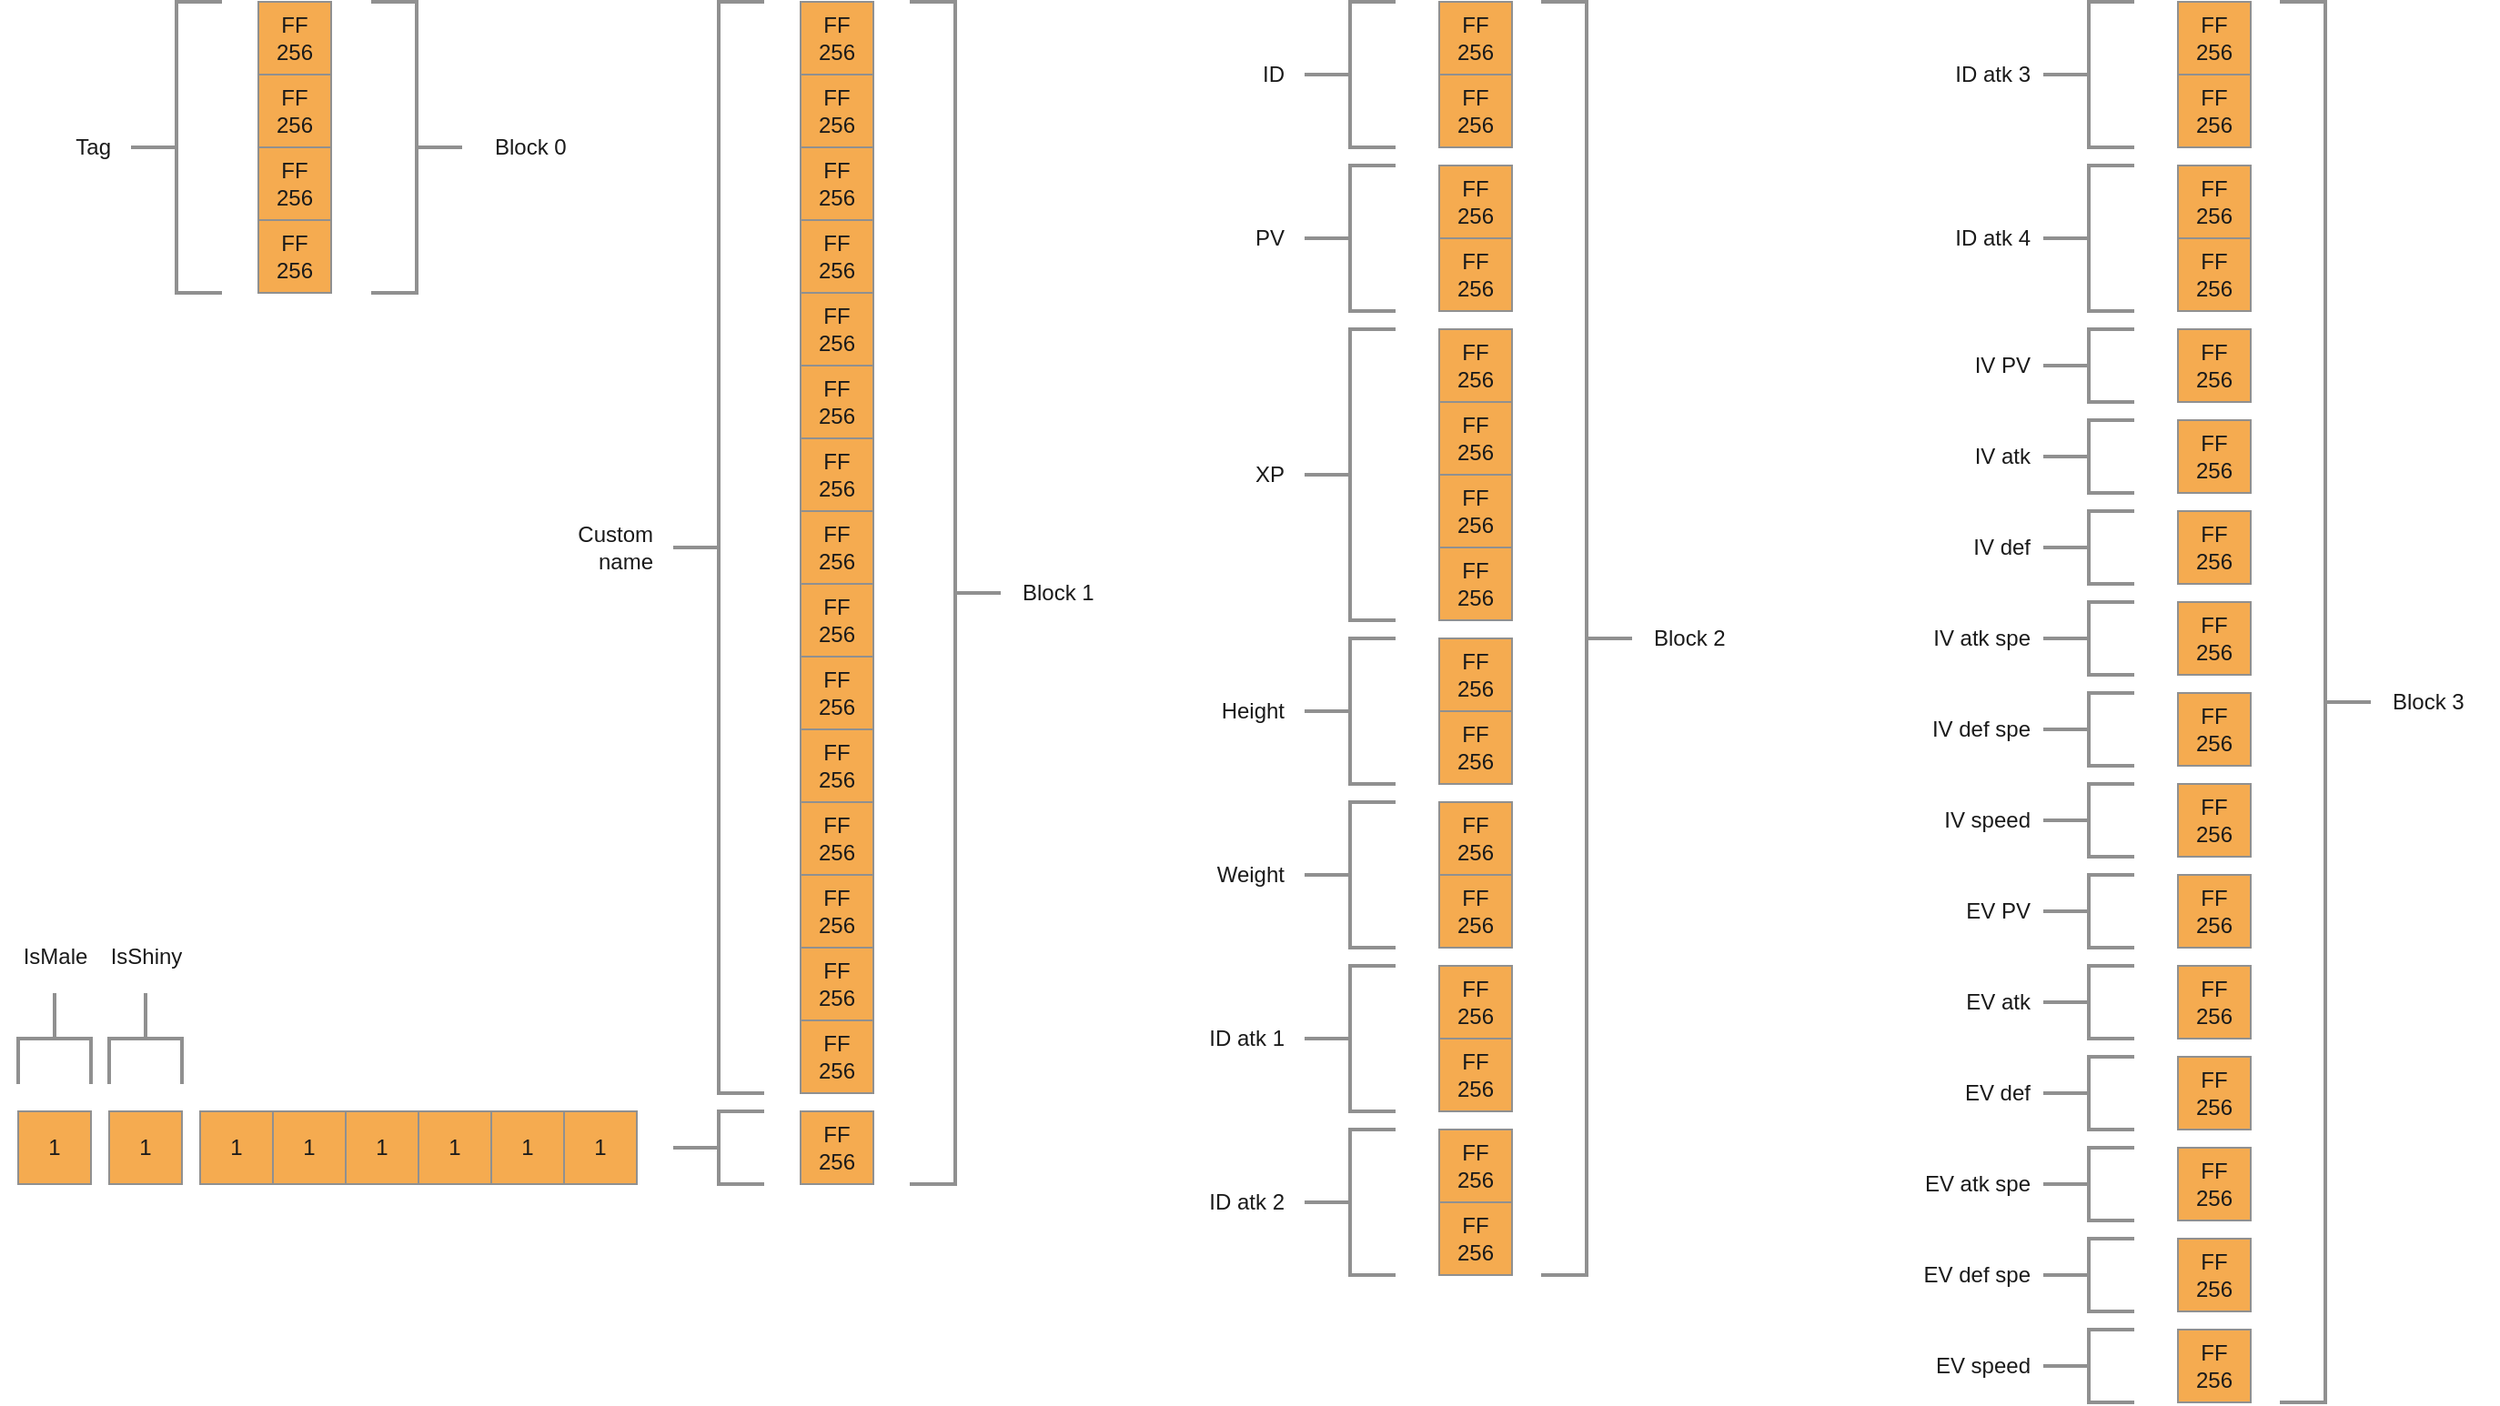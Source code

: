 <mxfile version="22.1.16" type="device">
  <diagram name="Page-1" id="fNJxJ_ZL7ugiNUzL1Xjg">
    <mxGraphModel dx="2474" dy="1196" grid="1" gridSize="10" guides="1" tooltips="1" connect="1" arrows="1" fold="1" page="0" pageScale="1" pageWidth="827" pageHeight="1169" background="#ffffff" math="0" shadow="0">
      <root>
        <mxCell id="0" />
        <mxCell id="1" parent="0" />
        <mxCell id="mfL0TyV-P2WpPhHrdN5V-8" value="FF&lt;br&gt;256" style="whiteSpace=wrap;html=1;aspect=fixed;labelBackgroundColor=none;fillColor=#F5AB50;strokeColor=#909090;fontColor=#1A1A1A;" parent="1" vertex="1">
          <mxGeometry x="150" y="170" width="40" height="40" as="geometry" />
        </mxCell>
        <mxCell id="mfL0TyV-P2WpPhHrdN5V-9" value="FF&lt;br&gt;256" style="whiteSpace=wrap;html=1;aspect=fixed;labelBackgroundColor=none;fillColor=#F5AB50;strokeColor=#909090;fontColor=#1A1A1A;" parent="1" vertex="1">
          <mxGeometry x="150" y="210" width="40" height="40" as="geometry" />
        </mxCell>
        <mxCell id="mfL0TyV-P2WpPhHrdN5V-10" value="FF&lt;br&gt;256" style="whiteSpace=wrap;html=1;aspect=fixed;labelBackgroundColor=none;fillColor=#F5AB50;strokeColor=#909090;fontColor=#1A1A1A;" parent="1" vertex="1">
          <mxGeometry x="150" y="250" width="40" height="40" as="geometry" />
        </mxCell>
        <mxCell id="mfL0TyV-P2WpPhHrdN5V-11" value="FF&lt;br&gt;256" style="whiteSpace=wrap;html=1;aspect=fixed;labelBackgroundColor=none;fillColor=#F5AB50;strokeColor=#909090;fontColor=#1A1A1A;" parent="1" vertex="1">
          <mxGeometry x="150" y="290" width="40" height="40" as="geometry" />
        </mxCell>
        <mxCell id="mfL0TyV-P2WpPhHrdN5V-16" value="FF&lt;br&gt;256" style="whiteSpace=wrap;html=1;aspect=fixed;labelBackgroundColor=none;fillColor=#F5AB50;strokeColor=#909090;fontColor=#1A1A1A;" parent="1" vertex="1">
          <mxGeometry x="150" y="330" width="40" height="40" as="geometry" />
        </mxCell>
        <mxCell id="mfL0TyV-P2WpPhHrdN5V-17" value="FF&lt;br&gt;256" style="whiteSpace=wrap;html=1;aspect=fixed;labelBackgroundColor=none;fillColor=#F5AB50;strokeColor=#909090;fontColor=#1A1A1A;" parent="1" vertex="1">
          <mxGeometry x="150" y="370" width="40" height="40" as="geometry" />
        </mxCell>
        <mxCell id="mfL0TyV-P2WpPhHrdN5V-18" value="FF&lt;br&gt;256" style="whiteSpace=wrap;html=1;aspect=fixed;labelBackgroundColor=none;fillColor=#F5AB50;strokeColor=#909090;fontColor=#1A1A1A;" parent="1" vertex="1">
          <mxGeometry x="150" y="410" width="40" height="40" as="geometry" />
        </mxCell>
        <mxCell id="mfL0TyV-P2WpPhHrdN5V-19" value="FF&lt;br&gt;256" style="whiteSpace=wrap;html=1;aspect=fixed;labelBackgroundColor=none;fillColor=#F5AB50;strokeColor=#909090;fontColor=#1A1A1A;" parent="1" vertex="1">
          <mxGeometry x="150" y="450" width="40" height="40" as="geometry" />
        </mxCell>
        <mxCell id="mfL0TyV-P2WpPhHrdN5V-20" value="FF&lt;br&gt;256" style="whiteSpace=wrap;html=1;aspect=fixed;labelBackgroundColor=none;fillColor=#F5AB50;strokeColor=#909090;fontColor=#1A1A1A;" parent="1" vertex="1">
          <mxGeometry x="150" y="490" width="40" height="40" as="geometry" />
        </mxCell>
        <mxCell id="mfL0TyV-P2WpPhHrdN5V-21" value="FF&lt;br&gt;256" style="whiteSpace=wrap;html=1;aspect=fixed;labelBackgroundColor=none;fillColor=#F5AB50;strokeColor=#909090;fontColor=#1A1A1A;" parent="1" vertex="1">
          <mxGeometry x="150" y="530" width="40" height="40" as="geometry" />
        </mxCell>
        <mxCell id="mfL0TyV-P2WpPhHrdN5V-22" value="FF&lt;br&gt;256" style="whiteSpace=wrap;html=1;aspect=fixed;labelBackgroundColor=none;fillColor=#F5AB50;strokeColor=#909090;fontColor=#1A1A1A;" parent="1" vertex="1">
          <mxGeometry x="150" y="570" width="40" height="40" as="geometry" />
        </mxCell>
        <mxCell id="mfL0TyV-P2WpPhHrdN5V-23" value="FF&lt;br&gt;256" style="whiteSpace=wrap;html=1;aspect=fixed;labelBackgroundColor=none;fillColor=#F5AB50;strokeColor=#909090;fontColor=#1A1A1A;" parent="1" vertex="1">
          <mxGeometry x="150" y="620" width="40" height="40" as="geometry" />
        </mxCell>
        <mxCell id="mfL0TyV-P2WpPhHrdN5V-24" value="" style="strokeWidth=2;html=1;shape=mxgraph.flowchart.annotation_2;align=left;labelPosition=right;pointerEvents=1;labelBackgroundColor=none;fillColor=#F5AB50;strokeColor=#909090;fontColor=#1A1A1A;" parent="1" vertex="1">
          <mxGeometry x="80" y="10" width="50" height="600" as="geometry" />
        </mxCell>
        <mxCell id="mfL0TyV-P2WpPhHrdN5V-25" value="Custom&lt;br&gt;name" style="text;html=1;align=right;verticalAlign=middle;resizable=0;points=[];autosize=1;strokeColor=none;fillColor=none;labelBackgroundColor=none;fontColor=#1A1A1A;" parent="1" vertex="1">
          <mxGeometry x="10" y="290" width="60" height="40" as="geometry" />
        </mxCell>
        <mxCell id="mfL0TyV-P2WpPhHrdN5V-26" value="FF&lt;br&gt;256" style="whiteSpace=wrap;html=1;aspect=fixed;labelBackgroundColor=none;fillColor=#F5AB50;strokeColor=#909090;fontColor=#1A1A1A;" parent="1" vertex="1">
          <mxGeometry x="501" y="10" width="40" height="40" as="geometry" />
        </mxCell>
        <mxCell id="mfL0TyV-P2WpPhHrdN5V-27" value="FF&lt;br&gt;256" style="whiteSpace=wrap;html=1;aspect=fixed;labelBackgroundColor=none;fillColor=#F5AB50;strokeColor=#909090;fontColor=#1A1A1A;" parent="1" vertex="1">
          <mxGeometry x="501" y="50" width="40" height="40" as="geometry" />
        </mxCell>
        <mxCell id="mfL0TyV-P2WpPhHrdN5V-28" value="" style="strokeWidth=2;html=1;shape=mxgraph.flowchart.annotation_2;align=left;labelPosition=right;pointerEvents=1;labelBackgroundColor=none;fillColor=#F5AB50;strokeColor=#909090;fontColor=#1A1A1A;" parent="1" vertex="1">
          <mxGeometry x="427" y="10" width="50" height="80" as="geometry" />
        </mxCell>
        <mxCell id="mfL0TyV-P2WpPhHrdN5V-29" value="ID" style="text;html=1;align=right;verticalAlign=middle;resizable=0;points=[];autosize=1;strokeColor=none;fillColor=none;labelBackgroundColor=none;fontColor=#1A1A1A;" parent="1" vertex="1">
          <mxGeometry x="377" y="35" width="40" height="30" as="geometry" />
        </mxCell>
        <mxCell id="mfL0TyV-P2WpPhHrdN5V-30" value="FF&lt;br&gt;256" style="whiteSpace=wrap;html=1;aspect=fixed;labelBackgroundColor=none;fillColor=#F5AB50;strokeColor=#909090;fontColor=#1A1A1A;" parent="1" vertex="1">
          <mxGeometry x="501" y="100" width="40" height="40" as="geometry" />
        </mxCell>
        <mxCell id="mfL0TyV-P2WpPhHrdN5V-31" value="FF&lt;br&gt;256" style="whiteSpace=wrap;html=1;aspect=fixed;labelBackgroundColor=none;fillColor=#F5AB50;strokeColor=#909090;fontColor=#1A1A1A;" parent="1" vertex="1">
          <mxGeometry x="501" y="140" width="40" height="40" as="geometry" />
        </mxCell>
        <mxCell id="mfL0TyV-P2WpPhHrdN5V-32" value="" style="strokeWidth=2;html=1;shape=mxgraph.flowchart.annotation_2;align=left;labelPosition=right;pointerEvents=1;labelBackgroundColor=none;fillColor=#F5AB50;strokeColor=#909090;fontColor=#1A1A1A;" parent="1" vertex="1">
          <mxGeometry x="427" y="100" width="50" height="80" as="geometry" />
        </mxCell>
        <mxCell id="mfL0TyV-P2WpPhHrdN5V-33" value="PV" style="text;html=1;align=right;verticalAlign=middle;resizable=0;points=[];autosize=1;strokeColor=none;fillColor=none;labelBackgroundColor=none;fontColor=#1A1A1A;" parent="1" vertex="1">
          <mxGeometry x="377" y="125" width="40" height="30" as="geometry" />
        </mxCell>
        <mxCell id="mfL0TyV-P2WpPhHrdN5V-34" value="FF&lt;br&gt;256" style="whiteSpace=wrap;html=1;aspect=fixed;labelBackgroundColor=none;fillColor=#F5AB50;strokeColor=#909090;fontColor=#1A1A1A;" parent="1" vertex="1">
          <mxGeometry x="501" y="190" width="40" height="40" as="geometry" />
        </mxCell>
        <mxCell id="mfL0TyV-P2WpPhHrdN5V-35" value="FF&lt;br&gt;256" style="whiteSpace=wrap;html=1;aspect=fixed;labelBackgroundColor=none;fillColor=#F5AB50;strokeColor=#909090;fontColor=#1A1A1A;" parent="1" vertex="1">
          <mxGeometry x="501" y="230" width="40" height="40" as="geometry" />
        </mxCell>
        <mxCell id="mfL0TyV-P2WpPhHrdN5V-36" value="" style="strokeWidth=2;html=1;shape=mxgraph.flowchart.annotation_2;align=left;labelPosition=right;pointerEvents=1;labelBackgroundColor=none;fillColor=#F5AB50;strokeColor=#909090;fontColor=#1A1A1A;" parent="1" vertex="1">
          <mxGeometry x="427" y="190" width="50" height="160" as="geometry" />
        </mxCell>
        <mxCell id="mfL0TyV-P2WpPhHrdN5V-37" value="XP" style="text;html=1;align=right;verticalAlign=middle;resizable=0;points=[];autosize=1;strokeColor=none;fillColor=none;labelBackgroundColor=none;fontColor=#1A1A1A;" parent="1" vertex="1">
          <mxGeometry x="377" y="255" width="40" height="30" as="geometry" />
        </mxCell>
        <mxCell id="mfL0TyV-P2WpPhHrdN5V-38" value="FF&lt;br&gt;256" style="whiteSpace=wrap;html=1;aspect=fixed;labelBackgroundColor=none;fillColor=#F5AB50;strokeColor=#909090;fontColor=#1A1A1A;" parent="1" vertex="1">
          <mxGeometry x="501" y="270" width="40" height="40" as="geometry" />
        </mxCell>
        <mxCell id="mfL0TyV-P2WpPhHrdN5V-39" value="FF&lt;br&gt;256" style="whiteSpace=wrap;html=1;aspect=fixed;labelBackgroundColor=none;fillColor=#F5AB50;strokeColor=#909090;fontColor=#1A1A1A;" parent="1" vertex="1">
          <mxGeometry x="501" y="310" width="40" height="40" as="geometry" />
        </mxCell>
        <mxCell id="mfL0TyV-P2WpPhHrdN5V-40" value="FF&lt;br&gt;256" style="whiteSpace=wrap;html=1;aspect=fixed;labelBackgroundColor=none;fillColor=#F5AB50;strokeColor=#909090;fontColor=#1A1A1A;" parent="1" vertex="1">
          <mxGeometry x="501" y="360" width="40" height="40" as="geometry" />
        </mxCell>
        <mxCell id="mfL0TyV-P2WpPhHrdN5V-41" value="FF&lt;br&gt;256" style="whiteSpace=wrap;html=1;aspect=fixed;labelBackgroundColor=none;fillColor=#F5AB50;strokeColor=#909090;fontColor=#1A1A1A;" parent="1" vertex="1">
          <mxGeometry x="501" y="400" width="40" height="40" as="geometry" />
        </mxCell>
        <mxCell id="mfL0TyV-P2WpPhHrdN5V-42" value="" style="strokeWidth=2;html=1;shape=mxgraph.flowchart.annotation_2;align=left;labelPosition=right;pointerEvents=1;labelBackgroundColor=none;fillColor=#F5AB50;strokeColor=#909090;fontColor=#1A1A1A;" parent="1" vertex="1">
          <mxGeometry x="427" y="360" width="50" height="80" as="geometry" />
        </mxCell>
        <mxCell id="mfL0TyV-P2WpPhHrdN5V-43" value="Height" style="text;html=1;align=right;verticalAlign=middle;resizable=0;points=[];autosize=1;strokeColor=none;fillColor=none;labelBackgroundColor=none;fontColor=#1A1A1A;" parent="1" vertex="1">
          <mxGeometry x="357" y="385" width="60" height="30" as="geometry" />
        </mxCell>
        <mxCell id="mfL0TyV-P2WpPhHrdN5V-44" value="FF&lt;br&gt;256" style="whiteSpace=wrap;html=1;aspect=fixed;labelBackgroundColor=none;fillColor=#F5AB50;strokeColor=#909090;fontColor=#1A1A1A;" parent="1" vertex="1">
          <mxGeometry x="501" y="450" width="40" height="40" as="geometry" />
        </mxCell>
        <mxCell id="mfL0TyV-P2WpPhHrdN5V-45" value="FF&lt;br&gt;256" style="whiteSpace=wrap;html=1;aspect=fixed;labelBackgroundColor=none;fillColor=#F5AB50;strokeColor=#909090;fontColor=#1A1A1A;" parent="1" vertex="1">
          <mxGeometry x="501" y="490" width="40" height="40" as="geometry" />
        </mxCell>
        <mxCell id="mfL0TyV-P2WpPhHrdN5V-46" value="" style="strokeWidth=2;html=1;shape=mxgraph.flowchart.annotation_2;align=left;labelPosition=right;pointerEvents=1;labelBackgroundColor=none;fillColor=#F5AB50;strokeColor=#909090;fontColor=#1A1A1A;" parent="1" vertex="1">
          <mxGeometry x="427" y="450" width="50" height="80" as="geometry" />
        </mxCell>
        <mxCell id="mfL0TyV-P2WpPhHrdN5V-47" value="Weight" style="text;html=1;align=right;verticalAlign=middle;resizable=0;points=[];autosize=1;strokeColor=none;fillColor=none;labelBackgroundColor=none;fontColor=#1A1A1A;" parent="1" vertex="1">
          <mxGeometry x="357" y="475" width="60" height="30" as="geometry" />
        </mxCell>
        <mxCell id="mfL0TyV-P2WpPhHrdN5V-48" value="FF&lt;br&gt;256" style="whiteSpace=wrap;html=1;aspect=fixed;labelBackgroundColor=none;fillColor=#F5AB50;strokeColor=#909090;fontColor=#1A1A1A;" parent="1" vertex="1">
          <mxGeometry x="501" y="540" width="40" height="40" as="geometry" />
        </mxCell>
        <mxCell id="mfL0TyV-P2WpPhHrdN5V-49" value="FF&lt;br&gt;256" style="whiteSpace=wrap;html=1;aspect=fixed;labelBackgroundColor=none;fillColor=#F5AB50;strokeColor=#909090;fontColor=#1A1A1A;" parent="1" vertex="1">
          <mxGeometry x="501" y="580" width="40" height="40" as="geometry" />
        </mxCell>
        <mxCell id="mfL0TyV-P2WpPhHrdN5V-50" value="" style="strokeWidth=2;html=1;shape=mxgraph.flowchart.annotation_2;align=left;labelPosition=right;pointerEvents=1;labelBackgroundColor=none;fillColor=#F5AB50;strokeColor=#909090;fontColor=#1A1A1A;" parent="1" vertex="1">
          <mxGeometry x="427" y="540" width="50" height="80" as="geometry" />
        </mxCell>
        <mxCell id="mfL0TyV-P2WpPhHrdN5V-51" value="ID atk 1" style="text;html=1;align=right;verticalAlign=middle;resizable=0;points=[];autosize=1;strokeColor=none;fillColor=none;labelBackgroundColor=none;fontColor=#1A1A1A;" parent="1" vertex="1">
          <mxGeometry x="357" y="565" width="60" height="30" as="geometry" />
        </mxCell>
        <mxCell id="mfL0TyV-P2WpPhHrdN5V-52" value="FF&lt;br&gt;256" style="whiteSpace=wrap;html=1;aspect=fixed;labelBackgroundColor=none;fillColor=#F5AB50;strokeColor=#909090;fontColor=#1A1A1A;" parent="1" vertex="1">
          <mxGeometry x="501" y="630" width="40" height="40" as="geometry" />
        </mxCell>
        <mxCell id="mfL0TyV-P2WpPhHrdN5V-53" value="FF&lt;br&gt;256" style="whiteSpace=wrap;html=1;aspect=fixed;labelBackgroundColor=none;fillColor=#F5AB50;strokeColor=#909090;fontColor=#1A1A1A;" parent="1" vertex="1">
          <mxGeometry x="501" y="670" width="40" height="40" as="geometry" />
        </mxCell>
        <mxCell id="mfL0TyV-P2WpPhHrdN5V-54" value="" style="strokeWidth=2;html=1;shape=mxgraph.flowchart.annotation_2;align=left;labelPosition=right;pointerEvents=1;labelBackgroundColor=none;fillColor=#F5AB50;strokeColor=#909090;fontColor=#1A1A1A;" parent="1" vertex="1">
          <mxGeometry x="427" y="630" width="50" height="80" as="geometry" />
        </mxCell>
        <mxCell id="mfL0TyV-P2WpPhHrdN5V-55" value="ID atk 2" style="text;html=1;align=right;verticalAlign=middle;resizable=0;points=[];autosize=1;strokeColor=none;fillColor=none;labelBackgroundColor=none;fontColor=#1A1A1A;" parent="1" vertex="1">
          <mxGeometry x="357" y="655" width="60" height="30" as="geometry" />
        </mxCell>
        <mxCell id="mfL0TyV-P2WpPhHrdN5V-56" value="FF&lt;br&gt;256" style="whiteSpace=wrap;html=1;aspect=fixed;labelBackgroundColor=none;fillColor=#F5AB50;strokeColor=#909090;fontColor=#1A1A1A;" parent="1" vertex="1">
          <mxGeometry x="907" y="10" width="40" height="40" as="geometry" />
        </mxCell>
        <mxCell id="mfL0TyV-P2WpPhHrdN5V-57" value="FF&lt;br&gt;256" style="whiteSpace=wrap;html=1;aspect=fixed;labelBackgroundColor=none;fillColor=#F5AB50;strokeColor=#909090;fontColor=#1A1A1A;" parent="1" vertex="1">
          <mxGeometry x="907" y="50" width="40" height="40" as="geometry" />
        </mxCell>
        <mxCell id="mfL0TyV-P2WpPhHrdN5V-58" value="" style="strokeWidth=2;html=1;shape=mxgraph.flowchart.annotation_2;align=left;labelPosition=right;pointerEvents=1;labelBackgroundColor=none;fillColor=#F5AB50;strokeColor=#909090;fontColor=#1A1A1A;" parent="1" vertex="1">
          <mxGeometry x="833" y="10" width="50" height="80" as="geometry" />
        </mxCell>
        <mxCell id="mfL0TyV-P2WpPhHrdN5V-59" value="ID atk 3" style="text;html=1;align=right;verticalAlign=middle;resizable=0;points=[];autosize=1;strokeColor=none;fillColor=none;labelBackgroundColor=none;fontColor=#1A1A1A;" parent="1" vertex="1">
          <mxGeometry x="767" y="35" width="60" height="30" as="geometry" />
        </mxCell>
        <mxCell id="mfL0TyV-P2WpPhHrdN5V-60" value="FF&lt;br&gt;256" style="whiteSpace=wrap;html=1;aspect=fixed;labelBackgroundColor=none;fillColor=#F5AB50;strokeColor=#909090;fontColor=#1A1A1A;" parent="1" vertex="1">
          <mxGeometry x="907" y="100" width="40" height="40" as="geometry" />
        </mxCell>
        <mxCell id="mfL0TyV-P2WpPhHrdN5V-61" value="FF&lt;br&gt;256" style="whiteSpace=wrap;html=1;aspect=fixed;labelBackgroundColor=none;fillColor=#F5AB50;strokeColor=#909090;fontColor=#1A1A1A;" parent="1" vertex="1">
          <mxGeometry x="907" y="140" width="40" height="40" as="geometry" />
        </mxCell>
        <mxCell id="mfL0TyV-P2WpPhHrdN5V-62" value="" style="strokeWidth=2;html=1;shape=mxgraph.flowchart.annotation_2;align=left;labelPosition=right;pointerEvents=1;labelBackgroundColor=none;fillColor=#F5AB50;strokeColor=#909090;fontColor=#1A1A1A;" parent="1" vertex="1">
          <mxGeometry x="833" y="100" width="50" height="80" as="geometry" />
        </mxCell>
        <mxCell id="mfL0TyV-P2WpPhHrdN5V-63" value="ID atk 4" style="text;html=1;align=right;verticalAlign=middle;resizable=0;points=[];autosize=1;strokeColor=none;fillColor=none;labelBackgroundColor=none;fontColor=#1A1A1A;" parent="1" vertex="1">
          <mxGeometry x="767" y="125" width="60" height="30" as="geometry" />
        </mxCell>
        <mxCell id="mfL0TyV-P2WpPhHrdN5V-64" value="FF&lt;br&gt;256" style="whiteSpace=wrap;html=1;aspect=fixed;labelBackgroundColor=none;fillColor=#F5AB50;strokeColor=#909090;fontColor=#1A1A1A;" parent="1" vertex="1">
          <mxGeometry x="907" y="190" width="40" height="40" as="geometry" />
        </mxCell>
        <mxCell id="mfL0TyV-P2WpPhHrdN5V-66" value="" style="strokeWidth=2;html=1;shape=mxgraph.flowchart.annotation_2;align=left;labelPosition=right;pointerEvents=1;labelBackgroundColor=none;fillColor=#F5AB50;strokeColor=#909090;fontColor=#1A1A1A;" parent="1" vertex="1">
          <mxGeometry x="833" y="190" width="50" height="40" as="geometry" />
        </mxCell>
        <mxCell id="mfL0TyV-P2WpPhHrdN5V-67" value="IV PV" style="text;html=1;align=right;verticalAlign=middle;resizable=0;points=[];autosize=1;strokeColor=none;fillColor=none;labelBackgroundColor=none;fontColor=#1A1A1A;" parent="1" vertex="1">
          <mxGeometry x="777" y="195" width="50" height="30" as="geometry" />
        </mxCell>
        <mxCell id="mfL0TyV-P2WpPhHrdN5V-68" value="FF&lt;br&gt;256" style="whiteSpace=wrap;html=1;aspect=fixed;labelBackgroundColor=none;fillColor=#F5AB50;strokeColor=#909090;fontColor=#1A1A1A;" parent="1" vertex="1">
          <mxGeometry x="907" y="240" width="40" height="40" as="geometry" />
        </mxCell>
        <mxCell id="mfL0TyV-P2WpPhHrdN5V-69" value="" style="strokeWidth=2;html=1;shape=mxgraph.flowchart.annotation_2;align=left;labelPosition=right;pointerEvents=1;labelBackgroundColor=none;fillColor=#F5AB50;strokeColor=#909090;fontColor=#1A1A1A;" parent="1" vertex="1">
          <mxGeometry x="833" y="240" width="50" height="40" as="geometry" />
        </mxCell>
        <mxCell id="mfL0TyV-P2WpPhHrdN5V-70" value="IV atk" style="text;html=1;align=right;verticalAlign=middle;resizable=0;points=[];autosize=1;strokeColor=none;fillColor=none;labelBackgroundColor=none;fontColor=#1A1A1A;" parent="1" vertex="1">
          <mxGeometry x="777" y="245" width="50" height="30" as="geometry" />
        </mxCell>
        <mxCell id="mfL0TyV-P2WpPhHrdN5V-71" value="FF&lt;br&gt;256" style="whiteSpace=wrap;html=1;aspect=fixed;labelBackgroundColor=none;fillColor=#F5AB50;strokeColor=#909090;fontColor=#1A1A1A;" parent="1" vertex="1">
          <mxGeometry x="907" y="290" width="40" height="40" as="geometry" />
        </mxCell>
        <mxCell id="mfL0TyV-P2WpPhHrdN5V-72" value="" style="strokeWidth=2;html=1;shape=mxgraph.flowchart.annotation_2;align=left;labelPosition=right;pointerEvents=1;labelBackgroundColor=none;fillColor=#F5AB50;strokeColor=#909090;fontColor=#1A1A1A;" parent="1" vertex="1">
          <mxGeometry x="833" y="290" width="50" height="40" as="geometry" />
        </mxCell>
        <mxCell id="mfL0TyV-P2WpPhHrdN5V-73" value="IV def" style="text;html=1;align=right;verticalAlign=middle;resizable=0;points=[];autosize=1;strokeColor=none;fillColor=none;labelBackgroundColor=none;fontColor=#1A1A1A;" parent="1" vertex="1">
          <mxGeometry x="777" y="295" width="50" height="30" as="geometry" />
        </mxCell>
        <mxCell id="mfL0TyV-P2WpPhHrdN5V-78" value="FF&lt;br&gt;256" style="whiteSpace=wrap;html=1;aspect=fixed;labelBackgroundColor=none;fillColor=#F5AB50;strokeColor=#909090;fontColor=#1A1A1A;" parent="1" vertex="1">
          <mxGeometry x="907" y="340" width="40" height="40" as="geometry" />
        </mxCell>
        <mxCell id="mfL0TyV-P2WpPhHrdN5V-79" value="" style="strokeWidth=2;html=1;shape=mxgraph.flowchart.annotation_2;align=left;labelPosition=right;pointerEvents=1;labelBackgroundColor=none;fillColor=#F5AB50;strokeColor=#909090;fontColor=#1A1A1A;" parent="1" vertex="1">
          <mxGeometry x="833" y="340" width="50" height="40" as="geometry" />
        </mxCell>
        <mxCell id="mfL0TyV-P2WpPhHrdN5V-80" value="IV atk spe" style="text;html=1;align=right;verticalAlign=middle;resizable=0;points=[];autosize=1;strokeColor=none;fillColor=none;labelBackgroundColor=none;fontColor=#1A1A1A;" parent="1" vertex="1">
          <mxGeometry x="747" y="345" width="80" height="30" as="geometry" />
        </mxCell>
        <mxCell id="mfL0TyV-P2WpPhHrdN5V-81" value="FF&lt;br&gt;256" style="whiteSpace=wrap;html=1;aspect=fixed;labelBackgroundColor=none;fillColor=#F5AB50;strokeColor=#909090;fontColor=#1A1A1A;" parent="1" vertex="1">
          <mxGeometry x="907" y="390" width="40" height="40" as="geometry" />
        </mxCell>
        <mxCell id="mfL0TyV-P2WpPhHrdN5V-82" value="" style="strokeWidth=2;html=1;shape=mxgraph.flowchart.annotation_2;align=left;labelPosition=right;pointerEvents=1;labelBackgroundColor=none;fillColor=#F5AB50;strokeColor=#909090;fontColor=#1A1A1A;" parent="1" vertex="1">
          <mxGeometry x="833" y="390" width="50" height="40" as="geometry" />
        </mxCell>
        <mxCell id="mfL0TyV-P2WpPhHrdN5V-83" value="IV def spe" style="text;html=1;align=right;verticalAlign=middle;resizable=0;points=[];autosize=1;strokeColor=none;fillColor=none;labelBackgroundColor=none;fontColor=#1A1A1A;" parent="1" vertex="1">
          <mxGeometry x="747" y="395" width="80" height="30" as="geometry" />
        </mxCell>
        <mxCell id="mfL0TyV-P2WpPhHrdN5V-84" value="FF&lt;br&gt;256" style="whiteSpace=wrap;html=1;aspect=fixed;labelBackgroundColor=none;fillColor=#F5AB50;strokeColor=#909090;fontColor=#1A1A1A;" parent="1" vertex="1">
          <mxGeometry x="907" y="440" width="40" height="40" as="geometry" />
        </mxCell>
        <mxCell id="mfL0TyV-P2WpPhHrdN5V-85" value="" style="strokeWidth=2;html=1;shape=mxgraph.flowchart.annotation_2;align=left;labelPosition=right;pointerEvents=1;labelBackgroundColor=none;fillColor=#F5AB50;strokeColor=#909090;fontColor=#1A1A1A;" parent="1" vertex="1">
          <mxGeometry x="833" y="440" width="50" height="40" as="geometry" />
        </mxCell>
        <mxCell id="mfL0TyV-P2WpPhHrdN5V-86" value="IV speed" style="text;html=1;align=right;verticalAlign=middle;resizable=0;points=[];autosize=1;strokeColor=none;fillColor=none;labelBackgroundColor=none;fontColor=#1A1A1A;" parent="1" vertex="1">
          <mxGeometry x="757" y="445" width="70" height="30" as="geometry" />
        </mxCell>
        <mxCell id="mfL0TyV-P2WpPhHrdN5V-87" value="FF&lt;br&gt;256" style="whiteSpace=wrap;html=1;aspect=fixed;labelBackgroundColor=none;fillColor=#F5AB50;strokeColor=#909090;fontColor=#1A1A1A;" parent="1" vertex="1">
          <mxGeometry x="907" y="490" width="40" height="40" as="geometry" />
        </mxCell>
        <mxCell id="mfL0TyV-P2WpPhHrdN5V-88" value="" style="strokeWidth=2;html=1;shape=mxgraph.flowchart.annotation_2;align=left;labelPosition=right;pointerEvents=1;labelBackgroundColor=none;fillColor=#F5AB50;strokeColor=#909090;fontColor=#1A1A1A;" parent="1" vertex="1">
          <mxGeometry x="833" y="490" width="50" height="40" as="geometry" />
        </mxCell>
        <mxCell id="mfL0TyV-P2WpPhHrdN5V-89" value="EV PV" style="text;html=1;align=right;verticalAlign=middle;resizable=0;points=[];autosize=1;strokeColor=none;fillColor=none;labelBackgroundColor=none;fontColor=#1A1A1A;" parent="1" vertex="1">
          <mxGeometry x="767" y="495" width="60" height="30" as="geometry" />
        </mxCell>
        <mxCell id="mfL0TyV-P2WpPhHrdN5V-90" value="FF&lt;br&gt;256" style="whiteSpace=wrap;html=1;aspect=fixed;labelBackgroundColor=none;fillColor=#F5AB50;strokeColor=#909090;fontColor=#1A1A1A;" parent="1" vertex="1">
          <mxGeometry x="907" y="540" width="40" height="40" as="geometry" />
        </mxCell>
        <mxCell id="mfL0TyV-P2WpPhHrdN5V-91" value="" style="strokeWidth=2;html=1;shape=mxgraph.flowchart.annotation_2;align=left;labelPosition=right;pointerEvents=1;labelBackgroundColor=none;fillColor=#F5AB50;strokeColor=#909090;fontColor=#1A1A1A;" parent="1" vertex="1">
          <mxGeometry x="833" y="540" width="50" height="40" as="geometry" />
        </mxCell>
        <mxCell id="mfL0TyV-P2WpPhHrdN5V-92" value="EV atk" style="text;html=1;align=right;verticalAlign=middle;resizable=0;points=[];autosize=1;strokeColor=none;fillColor=none;labelBackgroundColor=none;fontColor=#1A1A1A;" parent="1" vertex="1">
          <mxGeometry x="767" y="545" width="60" height="30" as="geometry" />
        </mxCell>
        <mxCell id="mfL0TyV-P2WpPhHrdN5V-93" value="FF&lt;br&gt;256" style="whiteSpace=wrap;html=1;aspect=fixed;labelBackgroundColor=none;fillColor=#F5AB50;strokeColor=#909090;fontColor=#1A1A1A;" parent="1" vertex="1">
          <mxGeometry x="907" y="590" width="40" height="40" as="geometry" />
        </mxCell>
        <mxCell id="mfL0TyV-P2WpPhHrdN5V-94" value="" style="strokeWidth=2;html=1;shape=mxgraph.flowchart.annotation_2;align=left;labelPosition=right;pointerEvents=1;labelBackgroundColor=none;fillColor=#F5AB50;strokeColor=#909090;fontColor=#1A1A1A;" parent="1" vertex="1">
          <mxGeometry x="833" y="590" width="50" height="40" as="geometry" />
        </mxCell>
        <mxCell id="mfL0TyV-P2WpPhHrdN5V-95" value="EV def" style="text;html=1;align=right;verticalAlign=middle;resizable=0;points=[];autosize=1;strokeColor=none;fillColor=none;labelBackgroundColor=none;fontColor=#1A1A1A;" parent="1" vertex="1">
          <mxGeometry x="767" y="595" width="60" height="30" as="geometry" />
        </mxCell>
        <mxCell id="mfL0TyV-P2WpPhHrdN5V-96" value="FF&lt;br&gt;256" style="whiteSpace=wrap;html=1;aspect=fixed;labelBackgroundColor=none;fillColor=#F5AB50;strokeColor=#909090;fontColor=#1A1A1A;" parent="1" vertex="1">
          <mxGeometry x="907" y="640" width="40" height="40" as="geometry" />
        </mxCell>
        <mxCell id="mfL0TyV-P2WpPhHrdN5V-97" value="" style="strokeWidth=2;html=1;shape=mxgraph.flowchart.annotation_2;align=left;labelPosition=right;pointerEvents=1;labelBackgroundColor=none;fillColor=#F5AB50;strokeColor=#909090;fontColor=#1A1A1A;" parent="1" vertex="1">
          <mxGeometry x="833" y="640" width="50" height="40" as="geometry" />
        </mxCell>
        <mxCell id="mfL0TyV-P2WpPhHrdN5V-98" value="FF&lt;br&gt;256" style="whiteSpace=wrap;html=1;aspect=fixed;labelBackgroundColor=none;fillColor=#F5AB50;strokeColor=#909090;fontColor=#1A1A1A;" parent="1" vertex="1">
          <mxGeometry x="907" y="690" width="40" height="40" as="geometry" />
        </mxCell>
        <mxCell id="mfL0TyV-P2WpPhHrdN5V-99" value="" style="strokeWidth=2;html=1;shape=mxgraph.flowchart.annotation_2;align=left;labelPosition=right;pointerEvents=1;labelBackgroundColor=none;fillColor=#F5AB50;strokeColor=#909090;fontColor=#1A1A1A;" parent="1" vertex="1">
          <mxGeometry x="833" y="690" width="50" height="40" as="geometry" />
        </mxCell>
        <mxCell id="mfL0TyV-P2WpPhHrdN5V-100" value="FF&lt;br&gt;256" style="whiteSpace=wrap;html=1;aspect=fixed;labelBackgroundColor=none;fillColor=#F5AB50;strokeColor=#909090;fontColor=#1A1A1A;" parent="1" vertex="1">
          <mxGeometry x="907" y="740" width="40" height="40" as="geometry" />
        </mxCell>
        <mxCell id="mfL0TyV-P2WpPhHrdN5V-101" value="" style="strokeWidth=2;html=1;shape=mxgraph.flowchart.annotation_2;align=left;labelPosition=right;pointerEvents=1;labelBackgroundColor=none;fillColor=#F5AB50;strokeColor=#909090;fontColor=#1A1A1A;" parent="1" vertex="1">
          <mxGeometry x="833" y="740" width="50" height="40" as="geometry" />
        </mxCell>
        <mxCell id="mfL0TyV-P2WpPhHrdN5V-102" value="EV atk spe" style="text;html=1;align=right;verticalAlign=middle;resizable=0;points=[];autosize=1;strokeColor=none;fillColor=none;labelBackgroundColor=none;fontColor=#1A1A1A;" parent="1" vertex="1">
          <mxGeometry x="747" y="645" width="80" height="30" as="geometry" />
        </mxCell>
        <mxCell id="mfL0TyV-P2WpPhHrdN5V-103" value="EV def spe" style="text;html=1;align=right;verticalAlign=middle;resizable=0;points=[];autosize=1;strokeColor=none;fillColor=none;labelBackgroundColor=none;fontColor=#1A1A1A;" parent="1" vertex="1">
          <mxGeometry x="747" y="695" width="80" height="30" as="geometry" />
        </mxCell>
        <mxCell id="mfL0TyV-P2WpPhHrdN5V-104" value="EV speed" style="text;html=1;align=right;verticalAlign=middle;resizable=0;points=[];autosize=1;strokeColor=none;fillColor=none;labelBackgroundColor=none;fontColor=#1A1A1A;" parent="1" vertex="1">
          <mxGeometry x="747" y="745" width="80" height="30" as="geometry" />
        </mxCell>
        <mxCell id="mfL0TyV-P2WpPhHrdN5V-106" value="" style="strokeWidth=2;html=1;shape=mxgraph.flowchart.annotation_2;align=left;labelPosition=right;pointerEvents=1;rotation=-180;labelBackgroundColor=none;fillColor=#F5AB50;strokeColor=#909090;fontColor=#1A1A1A;" parent="1" vertex="1">
          <mxGeometry x="210" y="10" width="50" height="650" as="geometry" />
        </mxCell>
        <mxCell id="mfL0TyV-P2WpPhHrdN5V-107" value="Block 1" style="text;html=1;align=left;verticalAlign=middle;resizable=0;points=[];autosize=1;strokeColor=none;fillColor=none;labelBackgroundColor=none;fontColor=#1A1A1A;" parent="1" vertex="1">
          <mxGeometry x="270" y="320" width="60" height="30" as="geometry" />
        </mxCell>
        <mxCell id="mfL0TyV-P2WpPhHrdN5V-108" value="" style="strokeWidth=2;html=1;shape=mxgraph.flowchart.annotation_2;align=left;labelPosition=right;pointerEvents=1;rotation=-180;labelBackgroundColor=none;fillColor=#F5AB50;strokeColor=#909090;fontColor=#1A1A1A;" parent="1" vertex="1">
          <mxGeometry x="557" y="10" width="50" height="700" as="geometry" />
        </mxCell>
        <mxCell id="mfL0TyV-P2WpPhHrdN5V-109" value="Block 2" style="text;html=1;align=left;verticalAlign=middle;resizable=0;points=[];autosize=1;strokeColor=none;fillColor=none;labelBackgroundColor=none;fontColor=#1A1A1A;" parent="1" vertex="1">
          <mxGeometry x="617" y="345" width="60" height="30" as="geometry" />
        </mxCell>
        <mxCell id="mfL0TyV-P2WpPhHrdN5V-110" value="" style="strokeWidth=2;html=1;shape=mxgraph.flowchart.annotation_2;align=left;labelPosition=right;pointerEvents=1;rotation=-180;labelBackgroundColor=none;fillColor=#F5AB50;strokeColor=#909090;fontColor=#1A1A1A;" parent="1" vertex="1">
          <mxGeometry x="963" y="10" width="50" height="770" as="geometry" />
        </mxCell>
        <mxCell id="mfL0TyV-P2WpPhHrdN5V-111" value="Block 3" style="text;html=1;align=left;verticalAlign=middle;resizable=0;points=[];autosize=1;strokeColor=none;fillColor=none;labelBackgroundColor=none;fontColor=#1A1A1A;" parent="1" vertex="1">
          <mxGeometry x="1023" y="380" width="60" height="30" as="geometry" />
        </mxCell>
        <mxCell id="EzLNX4KlcgkMV2vG-WTn-1" value="" style="strokeWidth=2;html=1;shape=mxgraph.flowchart.annotation_2;align=left;labelPosition=right;pointerEvents=1;labelBackgroundColor=none;fillColor=#F5AB50;strokeColor=#909090;fontColor=#1A1A1A;" vertex="1" parent="1">
          <mxGeometry x="80" y="620" width="50" height="40" as="geometry" />
        </mxCell>
        <mxCell id="EzLNX4KlcgkMV2vG-WTn-2" value="1" style="whiteSpace=wrap;html=1;aspect=fixed;labelBackgroundColor=none;fillColor=#F5AB50;strokeColor=#909090;fontColor=#1A1A1A;" vertex="1" parent="1">
          <mxGeometry x="20" y="620" width="40" height="40" as="geometry" />
        </mxCell>
        <mxCell id="EzLNX4KlcgkMV2vG-WTn-3" value="1" style="whiteSpace=wrap;html=1;aspect=fixed;labelBackgroundColor=none;fillColor=#F5AB50;strokeColor=#909090;fontColor=#1A1A1A;" vertex="1" parent="1">
          <mxGeometry x="-20" y="620" width="40" height="40" as="geometry" />
        </mxCell>
        <mxCell id="EzLNX4KlcgkMV2vG-WTn-4" value="1" style="whiteSpace=wrap;html=1;aspect=fixed;labelBackgroundColor=none;fillColor=#F5AB50;strokeColor=#909090;fontColor=#1A1A1A;" vertex="1" parent="1">
          <mxGeometry x="-60" y="620" width="40" height="40" as="geometry" />
        </mxCell>
        <mxCell id="EzLNX4KlcgkMV2vG-WTn-5" value="1" style="whiteSpace=wrap;html=1;aspect=fixed;labelBackgroundColor=none;fillColor=#F5AB50;strokeColor=#909090;fontColor=#1A1A1A;" vertex="1" parent="1">
          <mxGeometry x="-100" y="620" width="40" height="40" as="geometry" />
        </mxCell>
        <mxCell id="EzLNX4KlcgkMV2vG-WTn-6" value="1" style="whiteSpace=wrap;html=1;aspect=fixed;labelBackgroundColor=none;fillColor=#F5AB50;strokeColor=#909090;fontColor=#1A1A1A;" vertex="1" parent="1">
          <mxGeometry x="-140" y="620" width="40" height="40" as="geometry" />
        </mxCell>
        <mxCell id="EzLNX4KlcgkMV2vG-WTn-7" value="1" style="whiteSpace=wrap;html=1;aspect=fixed;labelBackgroundColor=none;fillColor=#F5AB50;strokeColor=#909090;fontColor=#1A1A1A;" vertex="1" parent="1">
          <mxGeometry x="-180" y="620" width="40" height="40" as="geometry" />
        </mxCell>
        <mxCell id="EzLNX4KlcgkMV2vG-WTn-8" value="1" style="whiteSpace=wrap;html=1;aspect=fixed;labelBackgroundColor=none;fillColor=#F5AB50;strokeColor=#909090;fontColor=#1A1A1A;" vertex="1" parent="1">
          <mxGeometry x="-230" y="620" width="40" height="40" as="geometry" />
        </mxCell>
        <mxCell id="EzLNX4KlcgkMV2vG-WTn-9" value="1" style="whiteSpace=wrap;html=1;aspect=fixed;labelBackgroundColor=none;fillColor=#F5AB50;strokeColor=#909090;fontColor=#1A1A1A;" vertex="1" parent="1">
          <mxGeometry x="-280" y="620" width="40" height="40" as="geometry" />
        </mxCell>
        <mxCell id="EzLNX4KlcgkMV2vG-WTn-11" value="" style="strokeWidth=2;html=1;shape=mxgraph.flowchart.annotation_2;align=left;labelPosition=right;pointerEvents=1;labelBackgroundColor=none;fillColor=#F5AB50;strokeColor=#909090;fontColor=#1A1A1A;rotation=90;" vertex="1" parent="1">
          <mxGeometry x="-285" y="560" width="50" height="40" as="geometry" />
        </mxCell>
        <mxCell id="EzLNX4KlcgkMV2vG-WTn-12" value="" style="strokeWidth=2;html=1;shape=mxgraph.flowchart.annotation_2;align=left;labelPosition=right;pointerEvents=1;labelBackgroundColor=none;fillColor=#F5AB50;strokeColor=#909090;fontColor=#1A1A1A;rotation=90;" vertex="1" parent="1">
          <mxGeometry x="-235" y="560" width="50" height="40" as="geometry" />
        </mxCell>
        <mxCell id="EzLNX4KlcgkMV2vG-WTn-13" value="IsMale" style="text;html=1;align=center;verticalAlign=middle;resizable=0;points=[];autosize=1;strokeColor=none;fillColor=none;labelBackgroundColor=none;fontColor=#1A1A1A;" vertex="1" parent="1">
          <mxGeometry x="-290" y="520" width="60" height="30" as="geometry" />
        </mxCell>
        <mxCell id="EzLNX4KlcgkMV2vG-WTn-14" value="IsShiny" style="text;html=1;align=center;verticalAlign=middle;resizable=0;points=[];autosize=1;strokeColor=none;fillColor=none;labelBackgroundColor=none;fontColor=#1A1A1A;" vertex="1" parent="1">
          <mxGeometry x="-240" y="520" width="60" height="30" as="geometry" />
        </mxCell>
        <mxCell id="EzLNX4KlcgkMV2vG-WTn-15" value="FF&lt;br&gt;256" style="whiteSpace=wrap;html=1;aspect=fixed;labelBackgroundColor=none;fillColor=#F5AB50;strokeColor=#909090;fontColor=#1A1A1A;" vertex="1" parent="1">
          <mxGeometry x="-148" y="10" width="40" height="40" as="geometry" />
        </mxCell>
        <mxCell id="EzLNX4KlcgkMV2vG-WTn-16" value="FF&lt;br&gt;256" style="whiteSpace=wrap;html=1;aspect=fixed;labelBackgroundColor=none;fillColor=#F5AB50;strokeColor=#909090;fontColor=#1A1A1A;" vertex="1" parent="1">
          <mxGeometry x="-148" y="50" width="40" height="40" as="geometry" />
        </mxCell>
        <mxCell id="EzLNX4KlcgkMV2vG-WTn-17" value="FF&lt;br&gt;256" style="whiteSpace=wrap;html=1;aspect=fixed;labelBackgroundColor=none;fillColor=#F5AB50;strokeColor=#909090;fontColor=#1A1A1A;" vertex="1" parent="1">
          <mxGeometry x="-148" y="90" width="40" height="40" as="geometry" />
        </mxCell>
        <mxCell id="EzLNX4KlcgkMV2vG-WTn-18" value="FF&lt;br&gt;256" style="whiteSpace=wrap;html=1;aspect=fixed;labelBackgroundColor=none;fillColor=#F5AB50;strokeColor=#909090;fontColor=#1A1A1A;" vertex="1" parent="1">
          <mxGeometry x="-148" y="130" width="40" height="40" as="geometry" />
        </mxCell>
        <mxCell id="EzLNX4KlcgkMV2vG-WTn-19" value="" style="strokeWidth=2;html=1;shape=mxgraph.flowchart.annotation_2;align=left;labelPosition=right;pointerEvents=1;labelBackgroundColor=none;fillColor=#F5AB50;strokeColor=#909090;fontColor=#1A1A1A;" vertex="1" parent="1">
          <mxGeometry x="-218" y="10" width="50" height="160" as="geometry" />
        </mxCell>
        <mxCell id="EzLNX4KlcgkMV2vG-WTn-20" value="Tag" style="text;html=1;align=right;verticalAlign=middle;resizable=0;points=[];autosize=1;strokeColor=none;fillColor=none;labelBackgroundColor=none;fontColor=#1A1A1A;" vertex="1" parent="1">
          <mxGeometry x="-268" y="75" width="40" height="30" as="geometry" />
        </mxCell>
        <mxCell id="EzLNX4KlcgkMV2vG-WTn-22" value="" style="strokeWidth=2;html=1;shape=mxgraph.flowchart.annotation_2;align=left;labelPosition=right;pointerEvents=1;rotation=-180;labelBackgroundColor=none;fillColor=#F5AB50;strokeColor=#909090;fontColor=#1A1A1A;" vertex="1" parent="1">
          <mxGeometry x="-86" y="10" width="50" height="160" as="geometry" />
        </mxCell>
        <mxCell id="EzLNX4KlcgkMV2vG-WTn-23" value="Block 0" style="text;html=1;align=left;verticalAlign=middle;resizable=0;points=[];autosize=1;strokeColor=none;fillColor=none;labelBackgroundColor=none;fontColor=#1A1A1A;" vertex="1" parent="1">
          <mxGeometry x="-20" y="75" width="60" height="30" as="geometry" />
        </mxCell>
        <mxCell id="EzLNX4KlcgkMV2vG-WTn-24" value="FF&lt;br&gt;256" style="whiteSpace=wrap;html=1;aspect=fixed;labelBackgroundColor=none;fillColor=#F5AB50;strokeColor=#909090;fontColor=#1A1A1A;" vertex="1" parent="1">
          <mxGeometry x="150" y="130" width="40" height="40" as="geometry" />
        </mxCell>
        <mxCell id="EzLNX4KlcgkMV2vG-WTn-25" value="FF&lt;br&gt;256" style="whiteSpace=wrap;html=1;aspect=fixed;labelBackgroundColor=none;fillColor=#F5AB50;strokeColor=#909090;fontColor=#1A1A1A;" vertex="1" parent="1">
          <mxGeometry x="150" y="90" width="40" height="40" as="geometry" />
        </mxCell>
        <mxCell id="EzLNX4KlcgkMV2vG-WTn-26" value="FF&lt;br&gt;256" style="whiteSpace=wrap;html=1;aspect=fixed;labelBackgroundColor=none;fillColor=#F5AB50;strokeColor=#909090;fontColor=#1A1A1A;" vertex="1" parent="1">
          <mxGeometry x="150" y="50" width="40" height="40" as="geometry" />
        </mxCell>
        <mxCell id="EzLNX4KlcgkMV2vG-WTn-27" value="FF&lt;br&gt;256" style="whiteSpace=wrap;html=1;aspect=fixed;labelBackgroundColor=none;fillColor=#F5AB50;strokeColor=#909090;fontColor=#1A1A1A;" vertex="1" parent="1">
          <mxGeometry x="150" y="10" width="40" height="40" as="geometry" />
        </mxCell>
      </root>
    </mxGraphModel>
  </diagram>
</mxfile>
